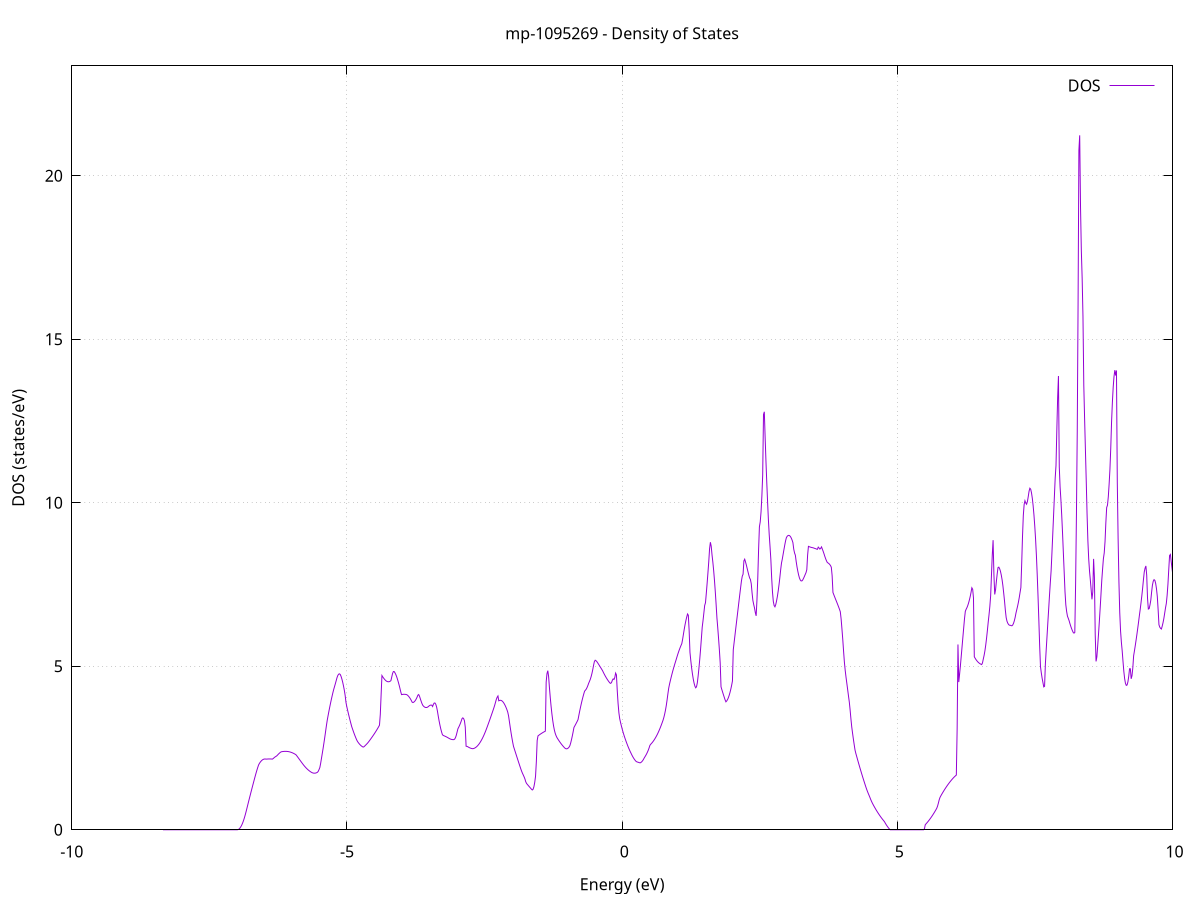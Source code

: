 set title 'mp-1095269 - Density of States'
set xlabel 'Energy (eV)'
set ylabel 'DOS (states/eV)'
set grid
set xrange [-10:10]
set yrange [0:23.361]
set xzeroaxis lt -1
set terminal png size 800,600
set output 'mp-1095269_dos_gnuplot.png'
plot '-' using 1:2 with lines title 'DOS'
-8.343500 0.000000
-8.328600 0.000000
-8.313800 0.000000
-8.298900 0.000000
-8.284100 0.000000
-8.269200 0.000000
-8.254400 0.000000
-8.239500 0.000000
-8.224700 0.000000
-8.209900 0.000000
-8.195000 0.000000
-8.180200 0.000000
-8.165300 0.000000
-8.150500 0.000000
-8.135600 0.000000
-8.120800 0.000000
-8.105900 0.000000
-8.091100 0.000000
-8.076200 0.000000
-8.061400 0.000000
-8.046500 0.000000
-8.031700 0.000000
-8.016900 0.000000
-8.002000 0.000000
-7.987200 0.000000
-7.972300 0.000000
-7.957500 0.000000
-7.942600 0.000000
-7.927800 0.000000
-7.912900 0.000000
-7.898100 0.000000
-7.883200 0.000000
-7.868400 0.000000
-7.853500 0.000000
-7.838700 0.000000
-7.823900 0.000000
-7.809000 0.000000
-7.794200 0.000000
-7.779300 0.000000
-7.764500 0.000000
-7.749600 0.000000
-7.734800 0.000000
-7.719900 0.000000
-7.705100 0.000000
-7.690200 0.000000
-7.675400 0.000000
-7.660500 0.000000
-7.645700 0.000000
-7.630900 0.000000
-7.616000 0.000000
-7.601200 0.000000
-7.586300 0.000000
-7.571500 0.000000
-7.556600 0.000000
-7.541800 0.000000
-7.526900 0.000000
-7.512100 0.000000
-7.497200 0.000000
-7.482400 0.000000
-7.467500 0.000000
-7.452700 0.000000
-7.437900 0.000000
-7.423000 0.000000
-7.408200 0.000000
-7.393300 0.000000
-7.378500 0.000000
-7.363600 0.000000
-7.348800 0.000000
-7.333900 0.000000
-7.319100 0.000000
-7.304200 0.000000
-7.289400 0.000000
-7.274500 0.000000
-7.259700 0.000000
-7.244900 0.000000
-7.230000 0.000000
-7.215200 0.000000
-7.200300 0.000000
-7.185500 0.000000
-7.170600 0.000000
-7.155800 0.000000
-7.140900 0.000000
-7.126100 0.000000
-7.111200 0.000000
-7.096400 0.000000
-7.081500 0.000000
-7.066700 0.000000
-7.051900 0.000000
-7.037000 0.000000
-7.022200 0.000000
-7.007300 0.000000
-6.992500 0.000000
-6.977600 0.005700
-6.962800 0.020800
-6.947900 0.045600
-6.933100 0.079800
-6.918200 0.123600
-6.903400 0.176900
-6.888500 0.239800
-6.873700 0.312200
-6.858800 0.394100
-6.844000 0.483900
-6.829200 0.579800
-6.814300 0.680800
-6.799500 0.781600
-6.784600 0.881600
-6.769800 0.980700
-6.754900 1.078800
-6.740100 1.176100
-6.725200 1.272500
-6.710400 1.368000
-6.695500 1.462700
-6.680700 1.556400
-6.665800 1.649500
-6.651000 1.739600
-6.636200 1.824800
-6.621300 1.905200
-6.606500 1.980600
-6.591600 2.027900
-6.576800 2.065200
-6.561900 2.096700
-6.547100 2.122200
-6.532200 2.141800
-6.517400 2.155400
-6.502500 2.163100
-6.487700 2.164800
-6.472800 2.161100
-6.458000 2.162000
-6.443200 2.163800
-6.428300 2.165000
-6.413500 2.165600
-6.398600 2.165600
-6.383800 2.164900
-6.368900 2.163600
-6.354100 2.161600
-6.339200 2.180200
-6.324400 2.203000
-6.309500 2.223000
-6.294700 2.240100
-6.279800 2.254400
-6.265000 2.278300
-6.250200 2.305600
-6.235300 2.330600
-6.220500 2.353200
-6.205600 2.373600
-6.190800 2.386000
-6.175900 2.390400
-6.161100 2.393900
-6.146200 2.396400
-6.131400 2.398000
-6.116500 2.398500
-6.101700 2.397800
-6.086800 2.395900
-6.072000 2.392600
-6.057200 2.388100
-6.042300 2.382400
-6.027500 2.375400
-6.012600 2.367200
-5.997800 2.357700
-5.982900 2.346900
-5.968100 2.334900
-5.953200 2.321600
-5.938400 2.307100
-5.923500 2.288600
-5.908700 2.255200
-5.893800 2.221000
-5.879000 2.186800
-5.864200 2.152600
-5.849300 2.118400
-5.834500 2.084300
-5.819600 2.050100
-5.804800 2.016200
-5.789900 1.983700
-5.775100 1.952900
-5.760200 1.923900
-5.745400 1.896500
-5.730500 1.870900
-5.715700 1.847000
-5.700800 1.824800
-5.686000 1.804400
-5.671200 1.785600
-5.656300 1.768600
-5.641500 1.753200
-5.626600 1.741500
-5.611800 1.733900
-5.596900 1.730400
-5.582100 1.731000
-5.567200 1.735600
-5.552400 1.744300
-5.537500 1.757100
-5.522700 1.785700
-5.507800 1.840700
-5.493000 1.903500
-5.478200 2.031400
-5.463300 2.183700
-5.448500 2.335500
-5.433600 2.489600
-5.418800 2.651200
-5.403900 2.820600
-5.389100 2.997800
-5.374200 3.175700
-5.359400 3.339900
-5.344500 3.477500
-5.329700 3.610100
-5.314800 3.737500
-5.300000 3.859500
-5.285200 3.976200
-5.270300 4.087600
-5.255500 4.195500
-5.240600 4.293700
-5.225800 4.379800
-5.210900 4.467900
-5.196100 4.558300
-5.181200 4.651000
-5.166400 4.718100
-5.151500 4.757900
-5.136700 4.769000
-5.121800 4.748500
-5.107000 4.690100
-5.092200 4.608700
-5.077300 4.510100
-5.062500 4.394500
-5.047600 4.263400
-5.032800 4.105900
-5.017900 3.894500
-5.003100 3.764700
-4.988200 3.654100
-4.973400 3.547500
-4.958500 3.444700
-4.943700 3.345900
-4.928800 3.250700
-4.914000 3.156000
-4.899200 3.083000
-4.884300 3.010600
-4.869500 2.941500
-4.854600 2.875600
-4.839800 2.813100
-4.824900 2.754000
-4.810100 2.704700
-4.795200 2.668500
-4.780400 2.635900
-4.765500 2.607100
-4.750700 2.581900
-4.735800 2.560400
-4.721000 2.542700
-4.706200 2.528600
-4.691300 2.538800
-4.676500 2.562500
-4.661600 2.587100
-4.646800 2.612500
-4.631900 2.639000
-4.617100 2.667600
-4.602200 2.699800
-4.587400 2.733200
-4.572500 2.767300
-4.557700 2.802000
-4.542800 2.837300
-4.528000 2.873300
-4.513200 2.910000
-4.498300 2.947500
-4.483500 2.986200
-4.468600 3.026000
-4.453800 3.066900
-4.438900 3.108900
-4.424100 3.152100
-4.409200 3.199500
-4.394400 3.529200
-4.379500 4.127300
-4.364700 4.717300
-4.349800 4.676600
-4.335000 4.640300
-4.320200 4.608200
-4.305300 4.578500
-4.290500 4.555300
-4.275600 4.538900
-4.260800 4.529100
-4.245900 4.526000
-4.231100 4.529800
-4.216200 4.541500
-4.201400 4.561300
-4.186500 4.669500
-4.171700 4.778400
-4.156800 4.838900
-4.142000 4.837500
-4.127200 4.798500
-4.112300 4.747500
-4.097500 4.683400
-4.082600 4.606500
-4.067800 4.520800
-4.052900 4.428100
-4.038100 4.328300
-4.023200 4.221400
-4.008400 4.133200
-3.993500 4.138700
-3.978700 4.142100
-3.963800 4.143400
-3.949000 4.142700
-3.934200 4.139800
-3.919300 4.135000
-3.904500 4.121600
-3.889600 4.099000
-3.874800 4.070700
-3.859900 4.036800
-3.845100 3.997300
-3.830200 3.952100
-3.815400 3.902300
-3.800500 3.890400
-3.785700 3.903200
-3.770800 3.926000
-3.756000 3.958900
-3.741200 4.001800
-3.726300 4.054800
-3.711500 4.116700
-3.696600 4.135500
-3.681800 4.082900
-3.666900 4.004800
-3.652100 3.930500
-3.637200 3.860000
-3.622400 3.806500
-3.607500 3.777400
-3.592700 3.756300
-3.577800 3.743300
-3.563000 3.738300
-3.548200 3.741400
-3.533300 3.752600
-3.518500 3.771800
-3.503600 3.793400
-3.488800 3.807500
-3.473900 3.814000
-3.459100 3.810200
-3.444200 3.769000
-3.429400 3.837200
-3.414500 3.876900
-3.399700 3.875000
-3.384800 3.831300
-3.370000 3.745900
-3.355200 3.618100
-3.340300 3.464700
-3.325500 3.324600
-3.310600 3.199000
-3.295800 3.088000
-3.280900 2.991600
-3.266100 2.910400
-3.251200 2.884600
-3.236400 2.874600
-3.221500 2.863800
-3.206700 2.852200
-3.191800 2.839700
-3.177000 2.826400
-3.162200 2.812300
-3.147300 2.797300
-3.132500 2.783600
-3.117600 2.772600
-3.102800 2.764400
-3.087900 2.759100
-3.073100 2.756500
-3.058200 2.756700
-3.043400 2.772800
-3.028500 2.817000
-3.013700 2.889300
-2.998800 2.989800
-2.984000 3.089300
-2.969200 3.137500
-2.954300 3.191900
-2.939500 3.252500
-2.924600 3.319400
-2.909800 3.398700
-2.894900 3.423000
-2.880100 3.398900
-2.865200 3.333100
-2.850400 3.137800
-2.835500 2.555600
-2.820700 2.549800
-2.805800 2.540600
-2.791000 2.524900
-2.776200 2.511500
-2.761300 2.500200
-2.746500 2.491200
-2.731600 2.484400
-2.716800 2.479700
-2.701900 2.483300
-2.687100 2.492200
-2.672200 2.505100
-2.657400 2.522000
-2.642500 2.542800
-2.627700 2.567600
-2.612800 2.596300
-2.598000 2.629000
-2.583200 2.665600
-2.568300 2.706200
-2.553500 2.750300
-2.538600 2.798000
-2.523800 2.849300
-2.508900 2.904200
-2.494100 2.962700
-2.479200 3.024700
-2.464400 3.090200
-2.449500 3.157900
-2.434700 3.226400
-2.419800 3.295700
-2.405000 3.365800
-2.390200 3.436600
-2.375300 3.508200
-2.360500 3.580600
-2.345600 3.653800
-2.330800 3.728200
-2.315900 3.808300
-2.301100 3.897500
-2.286200 3.987600
-2.271400 4.052400
-2.256500 4.092400
-2.241700 3.944100
-2.226800 3.956800
-2.212000 3.960300
-2.197200 3.954500
-2.182300 3.939600
-2.167500 3.915400
-2.152600 3.882000
-2.137800 3.840300
-2.122900 3.791100
-2.108100 3.734300
-2.093200 3.669900
-2.078400 3.596600
-2.063500 3.480100
-2.048700 3.310000
-2.033800 3.136300
-2.019000 2.973700
-2.004200 2.822100
-1.989300 2.681500
-1.974500 2.554300
-1.959600 2.475400
-1.944800 2.396900
-1.929900 2.318600
-1.915100 2.240800
-1.900200 2.163200
-1.885400 2.086000
-1.870500 2.009200
-1.855700 1.932700
-1.840800 1.859200
-1.826000 1.789800
-1.811200 1.728500
-1.796300 1.674200
-1.781500 1.618700
-1.766600 1.555400
-1.751800 1.469100
-1.736900 1.416900
-1.722100 1.386900
-1.707200 1.357200
-1.692400 1.327800
-1.677500 1.298600
-1.662700 1.269600
-1.647800 1.241000
-1.633000 1.216900
-1.618200 1.238300
-1.603300 1.315200
-1.588500 1.447800
-1.573600 1.635900
-1.558800 2.087900
-1.543900 2.729700
-1.529100 2.870500
-1.514200 2.890600
-1.499400 2.909100
-1.484500 2.926400
-1.469700 2.943000
-1.454800 2.959000
-1.440000 2.974300
-1.425200 2.988800
-1.410300 3.002700
-1.395500 3.015900
-1.380600 4.515200
-1.365800 4.775400
-1.350900 4.865800
-1.336100 4.684300
-1.321200 4.350500
-1.306400 4.049400
-1.291500 3.782200
-1.276700 3.549100
-1.261800 3.349800
-1.247000 3.184600
-1.232100 3.053300
-1.217300 2.956300
-1.202500 2.885000
-1.187600 2.829400
-1.172800 2.788400
-1.157900 2.749100
-1.143100 2.711500
-1.128200 2.675500
-1.113400 2.641100
-1.098500 2.608500
-1.083700 2.577500
-1.068800 2.548100
-1.054000 2.520400
-1.039100 2.495300
-1.024300 2.479800
-1.009500 2.475200
-0.994600 2.481600
-0.979800 2.499000
-0.964900 2.527300
-0.950100 2.570300
-0.935200 2.652500
-0.920400 2.755000
-0.905500 2.869000
-0.890700 2.993700
-0.875800 3.127900
-0.861000 3.173400
-0.846100 3.220000
-0.831300 3.267600
-0.816500 3.316300
-0.801600 3.368000
-0.786800 3.498000
-0.771900 3.624100
-0.757100 3.743400
-0.742200 3.855900
-0.727400 3.961400
-0.712500 4.060100
-0.697700 4.151900
-0.682800 4.236900
-0.668000 4.267500
-0.653100 4.299100
-0.638300 4.348500
-0.623500 4.408400
-0.608600 4.478700
-0.593800 4.538400
-0.578900 4.600200
-0.564100 4.679900
-0.549200 4.777600
-0.534400 4.893100
-0.519500 5.026500
-0.504700 5.142300
-0.489800 5.185300
-0.475000 5.169500
-0.460100 5.142900
-0.445300 5.107600
-0.430500 5.067800
-0.415600 5.028500
-0.400800 4.988600
-0.385900 4.948100
-0.371100 4.908100
-0.356200 4.866500
-0.341400 4.814200
-0.326500 4.764400
-0.311700 4.717300
-0.296800 4.672800
-0.282000 4.630800
-0.267100 4.591500
-0.252300 4.554800
-0.237500 4.520700
-0.222600 4.489200
-0.207800 4.476900
-0.192900 4.504400
-0.178100 4.571700
-0.163200 4.613900
-0.148400 4.597500
-0.133500 4.656600
-0.118700 4.791300
-0.103800 4.735900
-0.089000 4.256300
-0.074100 3.866500
-0.059300 3.580500
-0.044500 3.398300
-0.029600 3.285400
-0.014800 3.182500
0.000100 3.085100
0.014900 2.994700
0.029800 2.911200
0.044600 2.834000
0.059500 2.760500
0.074300 2.690100
0.089200 2.622900
0.104000 2.558800
0.118900 2.498000
0.133700 2.440300
0.148500 2.385800
0.163400 2.333900
0.178200 2.282100
0.193100 2.234800
0.207900 2.192200
0.222800 2.154200
0.237600 2.120900
0.252500 2.092300
0.267300 2.076700
0.282200 2.069300
0.297000 2.061200
0.311900 2.052500
0.326700 2.046100
0.341500 2.059100
0.356400 2.080400
0.371200 2.110200
0.386100 2.148400
0.400900 2.195100
0.415800 2.236100
0.430600 2.278000
0.445500 2.325000
0.460300 2.377100
0.475200 2.436300
0.490000 2.504900
0.504900 2.582700
0.519700 2.616000
0.534500 2.642800
0.549400 2.672700
0.564200 2.705600
0.579100 2.741500
0.593900 2.780500
0.608800 2.822500
0.623600 2.867500
0.638500 2.915500
0.653300 2.967200
0.668200 3.023000
0.683000 3.082000
0.697900 3.143900
0.712700 3.208700
0.727500 3.276400
0.742400 3.346900
0.757200 3.431100
0.772100 3.533600
0.786900 3.654100
0.801800 3.797800
0.816600 3.970800
0.831500 4.160600
0.846300 4.333000
0.861200 4.455400
0.876000 4.563000
0.890900 4.666000
0.905700 4.764600
0.920500 4.858700
0.935400 4.948300
0.950200 5.033500
0.965100 5.114300
0.979900 5.195400
0.994800 5.278800
1.009600 5.359300
1.024500 5.435200
1.039300 5.506400
1.054200 5.572900
1.069000 5.634800
1.083900 5.692000
1.098700 5.822700
1.113500 5.978900
1.128400 6.134000
1.143200 6.273000
1.158100 6.395900
1.172900 6.503700
1.187800 6.599300
1.202600 6.561300
1.217500 6.088000
1.232300 5.427400
1.247200 5.177500
1.262000 4.958800
1.276900 4.771000
1.291700 4.614200
1.306500 4.488400
1.321400 4.394600
1.336200 4.341700
1.351100 4.371800
1.365900 4.494800
1.380800 4.702500
1.395600 4.947100
1.410500 5.221700
1.425300 5.526300
1.440200 5.861000
1.455000 6.198200
1.469900 6.400200
1.484700 6.628800
1.499500 6.858700
1.514400 6.944300
1.529200 7.231600
1.544100 7.536400
1.558900 7.858500
1.573800 8.198000
1.588600 8.594500
1.603500 8.793600
1.618300 8.672400
1.633200 8.406100
1.648000 8.187300
1.662900 7.926800
1.677700 7.624600
1.692500 7.280600
1.707400 6.894900
1.722200 6.479100
1.737100 6.176900
1.751900 5.852200
1.766800 5.501200
1.781600 5.100800
1.796500 4.372400
1.811300 4.288000
1.826200 4.205900
1.841000 4.126200
1.855900 4.048700
1.870700 3.973600
1.885500 3.913000
1.900400 3.940100
1.915200 3.982300
1.930100 4.039500
1.944900 4.111800
1.959800 4.199000
1.974600 4.301300
1.989500 4.418500
2.004300 4.550800
2.019200 5.503100
2.034000 5.718700
2.048900 5.932900
2.063700 6.145700
2.078500 6.357200
2.093400 6.568100
2.108200 6.779800
2.123100 6.992000
2.137900 7.200800
2.152800 7.406400
2.167600 7.608000
2.182500 7.754500
2.197300 7.815700
2.212200 8.222800
2.227000 8.274300
2.241900 8.190300
2.256700 8.096300
2.271500 7.993400
2.286400 7.887800
2.301200 7.790600
2.316100 7.702400
2.330900 7.653000
2.345800 7.526400
2.360600 7.246700
2.375500 7.013700
2.390300 6.890100
2.405200 6.780400
2.420000 6.639700
2.434900 6.541700
2.449700 7.031200
2.464500 7.704200
2.479400 8.569500
2.494200 9.265600
2.509100 9.416700
2.523900 9.723800
2.538800 10.201400
2.553600 10.842600
2.568500 12.699700
2.583300 12.782600
2.598200 11.998900
2.613000 11.278000
2.627900 10.619800
2.642700 10.024400
2.657500 9.481500
2.672400 9.026400
2.687200 8.656400
2.702100 8.262300
2.716900 7.701600
2.731800 7.267400
2.746600 6.987000
2.761500 6.857200
2.776300 6.818200
2.791200 6.887300
2.806000 7.000500
2.820900 7.139500
2.835700 7.304300
2.850500 7.494900
2.865400 7.711000
2.880200 7.950200
2.895100 8.153800
2.909900 8.277000
2.924800 8.423000
2.939600 8.565600
2.954500 8.705400
2.969300 8.833900
2.984200 8.934000
2.999000 8.975500
3.013900 8.998200
3.028700 9.004100
3.043500 8.993100
3.058400 8.965300
3.073200 8.920600
3.088100 8.859100
3.102900 8.782000
3.117800 8.583300
3.132600 8.465300
3.147500 8.395500
3.162300 8.203700
3.177200 8.040500
3.192000 7.906000
3.206900 7.789900
3.221700 7.700000
3.236500 7.639700
3.251400 7.610700
3.266200 7.611200
3.281100 7.639900
3.295900 7.689200
3.310800 7.745000
3.325600 7.804500
3.340500 7.861500
3.355300 7.953600
3.370200 8.402300
3.385000 8.667200
3.399900 8.656600
3.414700 8.647300
3.429500 8.639200
3.444400 8.632500
3.459200 8.627000
3.474100 8.621000
3.488900 8.611200
3.503800 8.602400
3.518600 8.594400
3.533500 8.583000
3.548300 8.577000
3.563200 8.644300
3.578000 8.618000
3.592900 8.584100
3.607700 8.606900
3.622500 8.650600
3.637400 8.584700
3.652200 8.517500
3.667100 8.444000
3.681900 8.365000
3.696800 8.292600
3.711600 8.230300
3.726500 8.177700
3.741300 8.159100
3.756200 8.140900
3.771000 8.114900
3.785900 8.080900
3.800700 8.027700
3.815500 7.771000
3.830400 7.256800
3.845200 7.192000
3.860100 7.127500
3.874900 7.064000
3.889800 7.002100
3.904600 6.939400
3.919500 6.875400
3.934300 6.809700
3.949200 6.742200
3.964000 6.667600
3.978900 6.446900
3.993700 6.145600
4.008500 5.825500
4.023400 5.463400
4.038200 5.125500
4.053100 4.873500
4.067900 4.665500
4.082800 4.477300
4.097600 4.286400
4.112500 4.093400
4.127300 3.910500
4.142200 3.665600
4.157000 3.390000
4.171900 3.143000
4.186700 2.953000
4.201600 2.772400
4.216400 2.601400
4.231200 2.439800
4.246100 2.336500
4.260900 2.247900
4.275800 2.157800
4.290600 2.069100
4.305500 1.981700
4.320300 1.895700
4.335200 1.811000
4.350000 1.727600
4.364900 1.645600
4.379700 1.564900
4.394600 1.485500
4.409400 1.407500
4.424200 1.330800
4.439100 1.256200
4.453900 1.187600
4.468800 1.123800
4.483600 1.064500
4.498500 1.004100
4.513300 0.939900
4.528200 0.880700
4.543000 0.826700
4.557900 0.777800
4.572700 0.731800
4.587600 0.687100
4.602400 0.643700
4.617200 0.601600
4.632100 0.560700
4.646900 0.521200
4.661800 0.482900
4.676600 0.445800
4.691500 0.410100
4.706300 0.375600
4.721200 0.342300
4.736000 0.310400
4.750900 0.279700
4.765700 0.248800
4.780600 0.204400
4.795400 0.163000
4.810200 0.124400
4.825100 0.088800
4.839900 0.056200
4.854800 0.026400
4.869600 0.000000
4.884500 0.000000
4.899300 0.000000
4.914200 0.000000
4.929000 0.000000
4.943900 0.000000
4.958700 0.000000
4.973600 0.000000
4.988400 0.000000
5.003200 0.000000
5.018100 0.000000
5.032900 0.000000
5.047800 0.000000
5.062600 0.000000
5.077500 0.000000
5.092300 0.000000
5.107200 0.000000
5.122000 0.000000
5.136900 0.000000
5.151700 0.000000
5.166600 0.000000
5.181400 0.000000
5.196200 0.000000
5.211100 0.000000
5.225900 0.000000
5.240800 0.000000
5.255600 0.000000
5.270500 0.000000
5.285300 0.000000
5.300200 0.000000
5.315000 0.000000
5.329900 0.000000
5.344700 0.000000
5.359600 0.000000
5.374400 0.000000
5.389200 0.000000
5.404100 0.000000
5.418900 0.000000
5.433800 0.000000
5.448600 0.000000
5.463500 0.000000
5.478300 0.000000
5.493200 0.032500
5.508000 0.155400
5.522900 0.182700
5.537700 0.211300
5.552600 0.241200
5.567400 0.272300
5.582200 0.304800
5.597100 0.338600
5.611900 0.373600
5.626800 0.410000
5.641600 0.447700
5.656500 0.486600
5.671300 0.526800
5.686200 0.568400
5.701000 0.611200
5.715900 0.655800
5.730700 0.721700
5.745600 0.813000
5.760400 0.914400
5.775200 0.987500
5.790100 1.035300
5.804900 1.079400
5.819800 1.122300
5.834600 1.164100
5.849500 1.204800
5.864300 1.244300
5.879200 1.282600
5.894000 1.319800
5.908900 1.355900
5.923700 1.390800
5.938600 1.424600
5.953400 1.457300
5.968200 1.488800
5.983100 1.519200
5.997900 1.548400
6.012800 1.576400
6.027600 1.602900
6.042500 1.627800
6.057300 1.651200
6.072200 1.673000
6.087000 3.087200
6.101900 5.667500
6.116700 4.516700
6.131600 4.757800
6.146400 5.020700
6.161200 5.305000
6.176100 5.594900
6.190900 5.883000
6.205800 6.169200
6.220600 6.453600
6.235500 6.679900
6.250300 6.743300
6.265200 6.793800
6.280000 6.858200
6.294900 6.936700
6.309700 7.029200
6.324600 7.135800
6.339400 7.259800
6.354200 7.400500
6.369100 7.354500
6.383900 7.088200
6.398800 5.291800
6.413600 5.247200
6.428500 5.207500
6.443300 5.172600
6.458200 5.142500
6.473000 5.117100
6.487900 5.096000
6.502700 5.078100
6.517600 5.063300
6.532400 5.051600
6.547200 5.101200
6.562100 5.220300
6.576900 5.334200
6.591800 5.474900
6.606600 5.650300
6.621500 5.858000
6.636300 6.092600
6.651200 6.345900
6.666000 6.571700
6.680900 6.826000
6.695700 7.153600
6.710600 7.786800
6.725400 8.404800
6.740200 8.857600
6.755100 7.803700
6.769900 7.196500
6.784800 7.335300
6.799600 7.592200
6.814500 7.821600
6.829300 8.017200
6.844200 8.031600
6.859000 7.984800
6.873900 7.904900
6.888700 7.792000
6.903600 7.646100
6.918400 7.462400
6.933200 7.233500
6.948100 6.991900
6.962900 6.716300
6.977800 6.489900
6.992600 6.378100
7.007500 6.316400
7.022300 6.275500
7.037200 6.255000
7.052000 6.254000
7.066900 6.244200
7.081700 6.238100
7.096600 6.261600
7.111400 6.313700
7.126200 6.392100
7.141100 6.496800
7.155900 6.627700
7.170800 6.733900
7.185600 6.841000
7.200500 6.960600
7.215300 7.099600
7.230200 7.257800
7.245000 7.409600
7.259900 8.144800
7.274700 8.971200
7.289600 9.618000
7.304400 9.945900
7.319200 10.063100
7.334100 9.991000
7.348900 9.954700
7.363800 10.036400
7.378600 10.184900
7.393500 10.351200
7.408300 10.445100
7.423200 10.415500
7.438000 10.304000
7.452900 10.136100
7.467700 9.910700
7.482600 9.627900
7.497400 9.287700
7.512200 8.886400
7.527100 8.393800
7.541900 7.803500
7.556800 7.131800
7.571600 6.406400
7.586500 5.627700
7.601300 4.989400
7.616200 4.798700
7.631000 4.636700
7.645900 4.503600
7.660700 4.369800
7.675600 4.387400
7.690400 5.078900
7.705200 5.501400
7.720100 5.916900
7.734900 6.331300
7.749800 6.744100
7.764600 7.153100
7.779500 7.549000
7.794300 7.916600
7.809200 8.459500
7.824000 9.026600
7.838900 9.603600
7.853700 10.187000
7.868600 10.757000
7.883400 11.141200
7.898200 12.212700
7.913100 13.216300
7.927900 13.877500
7.942800 11.105300
7.957600 10.484100
7.972500 10.085200
7.987300 9.613300
8.002200 9.069800
8.017000 8.466100
8.031900 7.879900
8.046700 7.283600
8.061600 6.878700
8.076400 6.676800
8.091200 6.533600
8.106100 6.467300
8.120900 6.396900
8.135800 6.307900
8.150600 6.227400
8.165500 6.155400
8.180300 6.091800
8.195200 6.036700
8.210000 6.012500
8.224900 6.034000
8.239700 7.538300
8.254600 9.634500
8.269400 12.171200
8.284200 16.046900
8.299100 20.777500
8.313900 21.237200
8.328800 19.048900
8.343600 17.710300
8.358500 16.864700
8.373300 15.694700
8.388200 13.594200
8.403000 12.571500
8.417900 11.607800
8.432700 10.671300
8.447600 9.661600
8.462400 8.843700
8.477200 8.291800
8.492100 7.918400
8.506900 7.641600
8.521800 7.347000
8.536600 7.047000
8.551500 7.274000
8.566300 8.283900
8.581200 7.716900
8.596000 5.958200
8.610900 5.148800
8.625700 5.287500
8.640600 5.621600
8.655400 5.977800
8.670200 6.356900
8.685100 6.758800
8.699900 7.183500
8.714800 7.625600
8.729600 7.966800
8.744500 8.290600
8.759300 8.464100
8.774200 8.814200
8.789000 9.389500
8.803900 9.853700
8.818700 9.927200
8.833600 10.181200
8.848400 10.565500
8.863200 11.020200
8.878100 11.669300
8.892900 12.475400
8.907800 13.075300
8.922600 13.536800
8.937500 13.864700
8.952300 14.055700
8.967200 13.892100
8.982000 14.045800
8.996900 10.637000
9.011700 8.912900
9.026600 7.583000
9.041400 6.646400
9.056200 6.081400
9.071100 5.734800
9.085900 5.472600
9.100800 5.147800
9.115600 4.845000
9.130500 4.620000
9.145300 4.478500
9.160200 4.415500
9.175000 4.427800
9.189900 4.523200
9.204700 4.691700
9.219600 4.924100
9.234400 4.924300
9.249200 4.616900
9.264100 4.713200
9.278900 4.949900
9.293800 5.320600
9.308600 5.472000
9.323500 5.631500
9.338300 5.798900
9.353200 5.974400
9.368000 6.157600
9.382900 6.347500
9.397700 6.543700
9.412600 6.731200
9.427400 6.932700
9.442200 7.148300
9.457100 7.383200
9.471900 7.644800
9.486800 7.883500
9.501600 8.000600
9.516500 8.068100
9.531300 7.790300
9.546200 7.081100
9.561000 6.750200
9.575900 6.762700
9.590700 6.875000
9.605600 7.020500
9.620400 7.268100
9.635300 7.481200
9.650100 7.600800
9.664900 7.649100
9.679800 7.625900
9.694600 7.531300
9.709500 7.365300
9.724300 7.127800
9.739200 6.723100
9.754000 6.269900
9.768900 6.196600
9.783700 6.158700
9.798600 6.139200
9.813400 6.228600
9.828300 6.335900
9.843100 6.463100
9.857900 6.622100
9.872800 6.783500
9.887600 6.920300
9.902500 7.169300
9.917300 7.513300
9.932200 7.964500
9.947000 8.388000
9.961900 8.420200
9.976700 8.196100
9.991600 7.984900
10.006400 7.793200
10.021300 7.624000
10.036100 7.477200
10.050900 7.184100
10.065800 7.055800
10.080600 7.103200
10.095500 7.217700
10.110300 7.320700
10.125200 7.412300
10.140000 7.492600
10.154900 7.561400
10.169700 7.619000
10.184600 7.675600
10.199400 7.762300
10.214300 7.881800
10.229100 8.032300
10.243900 8.207200
10.258800 8.589400
10.273600 9.425200
10.288500 10.365200
10.303300 9.558100
10.318200 9.283100
10.333000 8.707600
10.347900 7.888800
10.362700 7.956800
10.377600 7.816500
10.392400 7.702100
10.407300 7.618000
10.422100 7.553700
10.436900 7.372600
10.451800 7.178900
10.466600 7.047500
10.481500 6.884400
10.496300 6.756600
10.511200 6.662900
10.526000 6.599000
10.540900 6.558700
10.555700 6.510400
10.570600 6.449800
10.585400 6.386600
10.600300 6.419800
10.615100 6.512000
10.629900 6.704000
10.644800 6.964300
10.659600 7.293000
10.674500 7.690000
10.689300 8.146700
10.704200 8.501200
10.719000 8.716800
10.733900 8.945900
10.748700 9.187100
10.763600 9.454000
10.778400 9.800400
10.793300 10.035700
10.808100 10.141900
10.822900 10.224100
10.837800 10.304500
10.852600 10.382200
10.867500 10.477600
10.882300 10.730400
10.897200 10.776100
10.912000 10.612400
10.926900 10.277400
10.941700 9.920900
10.956600 9.525400
10.971400 9.090700
10.986300 8.633500
11.001100 8.199900
11.015900 7.841700
11.030800 7.497700
11.045600 7.175800
11.060500 6.909200
11.075300 6.683800
11.090200 6.498000
11.105000 6.336500
11.119900 6.195800
11.134700 6.075800
11.149600 5.976400
11.164400 5.940700
11.179300 5.986500
11.194100 6.107400
11.208900 6.657500
11.223800 7.436700
11.238600 7.882600
11.253500 7.995700
11.268300 7.933400
11.283200 7.675500
11.298000 7.612100
11.312900 7.773400
11.327700 8.049900
11.342600 8.417200
11.357400 8.585000
11.372300 8.224700
11.387100 7.961500
11.401900 7.797600
11.416800 7.705500
11.431600 7.623500
11.446500 7.550000
11.461300 7.484800
11.476200 7.382800
11.491000 7.176200
11.505900 6.943600
11.520700 6.750100
11.535600 6.596000
11.550400 6.482100
11.565300 6.409800
11.580100 6.288700
11.594900 6.167100
11.609800 5.721000
11.624600 5.149400
11.639500 4.854600
11.654300 4.857700
11.669200 4.862400
11.684000 4.877200
11.698900 4.913900
11.713700 4.952500
11.728600 4.993800
11.743400 5.037800
11.758300 5.087200
11.773100 5.152600
11.787900 5.236200
11.802800 5.337000
11.817600 5.442800
11.832500 5.552100
11.847300 5.665700
11.862200 5.790900
11.877000 5.903700
11.891900 6.004000
11.906700 6.097700
11.921600 6.207700
11.936400 6.336400
11.951300 6.483700
11.966100 6.641800
11.980900 6.759300
11.995800 6.862200
12.010600 6.968100
12.025500 7.057200
12.040300 7.127100
12.055200 7.177800
12.070000 7.209300
12.084900 7.221500
12.099700 7.213400
12.114600 7.183500
12.129400 7.131800
12.144300 7.058200
12.159100 6.912900
12.173900 6.730800
12.188800 6.554100
12.203600 6.488600
12.218500 6.421400
12.233300 6.334700
12.248200 6.232200
12.263000 6.110800
12.277900 5.970700
12.292700 5.811700
12.307600 5.634000
12.322400 5.353000
12.337300 5.101000
12.352100 4.886800
12.366900 4.710200
12.381800 4.776400
12.396600 6.109700
12.411500 6.746800
12.426300 7.213600
12.441200 7.509400
12.456000 7.639300
12.470900 7.690900
12.485700 7.682900
12.500600 7.635000
12.515400 7.901200
12.530300 8.687900
12.545100 9.199000
12.559900 9.218200
12.574800 9.240500
12.589600 9.286700
12.604500 9.037400
12.619300 8.960600
12.634200 8.881300
12.649000 8.821200
12.663900 8.744600
12.678700 9.014000
12.693600 8.878900
12.708400 8.726800
12.723300 8.561100
12.738100 8.394400
12.752900 8.227800
12.767800 8.061700
12.782600 7.900400
12.797500 7.761700
12.812300 7.647900
12.827200 7.558100
12.842000 7.492000
12.856900 7.441600
12.871700 7.400900
12.886600 7.366800
12.901400 7.339100
12.916300 7.317900
12.931100 7.303200
12.945900 7.295000
12.960800 8.243900
12.975600 6.747300
12.990500 6.942400
13.005300 7.441800
13.020200 7.857400
13.035000 8.188600
13.049900 8.462800
13.064700 8.683600
13.079600 8.807100
13.094400 8.936900
13.109300 9.220700
13.124100 9.521100
13.138900 9.803100
13.153800 9.882400
13.168600 9.538600
13.183500 9.124000
13.198300 8.486200
13.213200 7.600700
13.228000 6.779400
13.242900 6.498700
13.257700 6.509500
13.272600 8.326900
13.287400 9.499100
13.302300 9.507500
13.317100 9.256500
13.331900 9.084800
13.346800 9.265700
13.361600 9.515500
13.376500 10.050000
13.391300 10.794600
13.406200 10.484700
13.421000 8.818100
13.435900 8.747600
13.450700 8.805900
13.465600 8.686300
13.480400 8.527200
13.495300 8.319600
13.510100 8.112800
13.524900 7.909000
13.539800 7.708100
13.554600 7.520600
13.569500 7.325900
13.584300 7.207900
13.599200 7.909600
13.614000 7.929900
13.628900 7.767400
13.643700 7.646400
13.658600 7.567200
13.673400 7.529500
13.688300 7.532200
13.703100 7.443800
13.717900 7.291000
13.732800 7.134600
13.747600 7.447300
13.762500 7.884400
13.777300 8.076000
13.792200 8.232400
13.807000 8.352600
13.821900 8.430700
13.836700 8.474800
13.851600 8.492000
13.866400 8.482200
13.881300 8.445500
13.896100 8.381800
13.910900 8.527000
13.925800 8.927800
13.940600 9.036800
13.955500 8.793800
13.970300 7.925500
13.985200 6.893400
14.000000 6.866000
14.014900 6.987900
14.029700 6.966300
14.044600 6.933800
14.059400 6.914500
14.074300 7.015700
14.089100 7.151700
14.103900 7.306200
14.118800 7.465600
14.133600 7.629900
14.148500 7.799800
14.163300 7.982500
14.178200 8.207400
14.193000 8.596400
14.207900 8.793300
14.222700 8.789000
14.237600 9.130000
14.252400 9.687700
14.267300 10.524600
14.282100 11.428000
14.296900 12.301700
14.311800 12.507200
14.326600 11.663400
14.341500 10.723800
14.356300 9.695500
14.371200 7.798900
14.386000 7.608500
14.400900 7.452400
14.415700 7.260300
14.430600 7.020500
14.445400 6.775700
14.460300 6.575200
14.475100 6.419800
14.489900 6.300600
14.504800 6.258100
14.519600 6.293600
14.534500 6.397700
14.549300 6.617800
14.564200 6.998200
14.579000 7.299400
14.593900 7.424700
14.608700 7.565700
14.623600 7.722500
14.638400 7.894000
14.653300 8.083200
14.668100 8.024500
14.682900 8.152500
14.697800 8.463400
14.712600 8.783600
14.727500 9.121800
14.742300 9.321300
14.757200 9.446900
14.772000 9.563400
14.786900 9.718500
14.801700 9.981600
14.816600 10.548800
14.831400 11.349100
14.846300 13.650600
14.861100 12.897400
14.875900 12.277100
14.890800 11.782500
14.905600 11.487000
14.920500 10.274000
14.935300 10.330800
14.950200 10.384800
14.965000 10.437300
14.979900 10.464000
14.994700 10.257400
15.009600 10.349500
15.024400 9.525900
15.039300 8.987600
15.054100 8.769500
15.068900 8.610200
15.083800 8.489500
15.098600 8.623000
15.113500 8.702900
15.128300 8.686100
15.143200 8.725700
15.158000 8.880000
15.172900 9.050600
15.187700 8.919500
15.202600 8.623800
15.217400 8.342400
15.232300 8.173900
15.247100 8.052600
15.262000 7.919400
15.276800 7.780300
15.291600 7.643300
15.306500 7.547700
15.321300 8.635200
15.336200 8.925700
15.351000 8.826800
15.365900 8.740800
15.380700 8.696400
15.395600 8.693200
15.410400 8.710900
15.425300 8.737300
15.440100 8.766900
15.455000 8.783300
15.469800 8.799500
15.484600 8.746500
15.499500 8.624200
15.514300 8.432800
15.529200 8.367400
15.544000 8.283400
15.558900 8.206700
15.573700 8.143200
15.588600 8.081700
15.603400 8.018000
15.618300 7.953400
15.633100 7.887900
15.648000 7.821500
15.662800 7.750100
15.677600 7.657000
15.692500 7.540400
15.707300 7.402200
15.722200 7.266800
15.737000 7.166600
15.751900 7.406700
15.766700 7.911600
15.781600 8.249400
15.796400 8.268700
15.811300 8.023900
15.826100 7.144400
15.841000 6.814500
15.855800 6.633100
15.870600 6.599800
15.885500 6.713800
15.900300 6.880000
15.915200 7.082600
15.930000 7.282200
15.944900 7.511800
15.959700 7.749800
15.974600 6.681100
15.989400 6.595600
16.004300 6.633200
16.019100 6.720900
16.034000 6.817500
16.048800 6.926000
16.063600 7.062500
16.078500 7.232300
16.093300 7.493000
16.108200 7.877000
16.123000 8.327400
16.137900 8.763800
16.152700 9.185300
16.167600 9.592600
16.182400 9.964700
16.197300 9.921400
16.212100 9.711000
16.227000 9.538300
16.241800 9.409000
16.256600 9.330400
16.271500 9.254100
16.286300 9.156000
16.301200 9.037600
16.316000 8.874200
16.330900 8.675900
16.345700 8.492900
16.360600 8.392300
16.375400 8.205800
16.390300 7.986800
16.405100 7.795900
16.420000 7.922200
16.434800 7.916800
16.449600 7.888200
16.464500 7.843900
16.479300 7.810600
16.494200 7.792200
16.509000 7.802400
16.523900 7.842600
16.538700 7.912900
16.553600 8.013100
16.568400 8.140800
16.583300 8.292500
16.598100 8.467700
16.613000 8.830600
16.627800 9.419100
16.642600 9.903900
16.657500 10.283800
16.672300 10.558200
16.687200 10.727700
16.702000 10.805500
16.716900 10.784600
16.731700 10.824000
16.746600 10.752800
16.761400 10.430700
16.776300 7.762300
16.791100 7.352000
16.806000 7.170600
16.820800 7.098700
16.835600 7.009100
16.850500 6.901700
16.865300 6.776400
16.880200 6.633300
16.895000 6.472500
16.909900 6.293700
16.924700 6.053900
16.939600 5.635500
16.954400 5.478700
16.969300 5.159300
16.984100 5.263300
16.999000 5.385400
17.013800 5.536400
17.028600 5.716800
17.043500 5.925900
17.058300 6.160700
17.073200 6.422600
17.088000 6.713800
17.102900 7.063000
17.117700 7.607500
17.132600 8.100800
17.147400 8.285400
17.162300 8.394200
17.177100 8.505200
17.192000 8.618700
17.206800 8.745400
17.221600 8.951300
17.236500 9.282000
17.251300 9.748300
17.266200 10.157400
17.281000 10.443000
17.295900 10.541000
17.310700 10.393300
17.325600 10.342200
17.340400 10.390400
17.355300 10.523700
17.370100 10.511300
17.385000 10.197700
17.399800 9.906600
17.414600 9.665000
17.429500 9.466300
17.444300 9.312000
17.459200 9.208000
17.474000 9.155200
17.488900 9.156200
17.503700 9.211800
17.518600 9.321900
17.533400 9.477600
17.548300 9.655500
17.563100 9.910800
17.578000 10.242200
17.592800 10.560500
17.607600 10.836100
17.622500 11.053300
17.637300 11.324700
17.652200 11.644000
17.667000 12.006800
17.681900 13.063600
17.696700 15.509500
17.711600 14.492900
17.726400 13.796900
17.741300 13.131800
17.756100 12.131900
17.771000 10.934300
17.785800 9.406500
17.800600 8.388700
17.815500 7.504300
17.830300 6.916300
17.845200 6.911400
17.860000 7.057400
17.874900 7.199700
17.889700 7.338300
17.904600 7.563300
17.919400 7.844000
17.934300 7.897500
17.949100 7.973500
17.964000 8.051400
17.978800 8.198800
17.993600 8.404700
18.008500 8.596500
18.023300 8.778100
18.038200 8.953100
18.053000 9.143800
18.067900 9.408400
18.082700 9.346100
18.097600 9.425500
18.112400 9.589000
18.127300 9.955500
18.142100 10.343500
18.157000 10.387700
18.171800 10.253400
18.186600 10.063400
18.201500 9.863100
18.216300 9.652500
18.231200 9.435700
18.246000 9.219100
18.260900 9.012300
18.275700 8.821200
18.290600 8.650100
18.305400 8.498200
18.320300 8.370900
18.335100 8.280100
18.350000 8.254700
18.364800 8.300800
18.379600 8.356300
18.394500 8.245300
18.409300 8.159000
18.424200 8.111500
18.439000 8.110900
18.453900 8.162200
18.468700 8.371100
18.483600 8.766200
18.498400 9.032900
18.513300 9.283800
18.528100 9.518900
18.543000 9.725700
18.557800 9.804200
18.572600 9.862300
18.587500 9.912100
18.602300 9.953300
18.617200 9.949000
18.632000 9.859700
18.646900 9.965900
18.661700 10.417000
18.676600 10.109900
18.691400 9.854500
18.706300 9.579600
18.721100 9.530300
18.736000 9.723500
18.750800 9.884000
18.765600 10.011700
18.780500 10.106500
18.795300 10.137100
18.810200 10.069600
18.825000 10.141600
18.839900 10.199400
18.854700 10.200300
18.869600 10.147200
18.884400 10.047800
18.899300 9.842400
18.914100 9.554700
18.929000 9.457500
18.943800 9.412400
18.958600 9.371600
18.973500 9.335300
18.988300 9.303400
19.003200 9.273800
19.018000 9.246500
19.032900 9.224400
19.047700 9.208100
19.062600 9.197500
19.077400 9.157700
19.092300 9.126800
19.107100 9.132100
19.122000 9.098300
19.136800 9.074200
19.151600 9.059700
19.166500 9.039400
19.181300 8.994400
19.196200 8.730100
19.211000 8.604100
19.225900 8.620100
19.240700 8.781800
19.255600 9.128700
19.270400 9.570200
19.285300 10.081900
19.300100 11.143900
19.315000 12.109100
19.329800 12.446100
19.344600 12.182400
19.359500 13.310600
19.374300 11.070600
19.389200 9.066300
19.404000 7.853100
19.418900 7.112100
19.433700 6.723700
19.448600 6.288500
19.463400 5.974400
19.478300 6.256500
19.493100 6.568000
19.508000 6.893500
19.522800 7.226400
19.537600 7.562200
19.552500 7.955500
19.567300 8.380100
19.582200 8.593400
19.597000 8.576300
19.611900 8.324300
19.626700 7.915800
19.641600 7.343000
19.656400 6.772700
19.671300 6.291300
19.686100 5.912100
19.701000 5.568600
19.715800 5.233800
19.730600 4.902500
19.745500 4.574000
19.760300 4.248500
19.775200 3.926000
19.790000 3.606400
19.804900 3.289700
19.819700 2.984100
19.834600 2.702900
19.849400 2.437900
19.864300 2.159800
19.879100 2.076900
19.894000 2.401200
19.908800 1.776000
19.923600 1.089300
19.938500 0.924900
19.953300 0.785400
19.968200 0.625500
19.983000 0.281100
19.997900 0.007700
20.012700 0.000000
20.027600 0.000000
20.042400 0.000000
20.057300 0.000000
20.072100 0.000000
20.087000 0.000000
20.101800 0.000000
20.116600 0.000000
20.131500 0.000000
20.146300 0.000000
20.161200 0.000000
20.176000 0.000000
20.190900 0.000000
20.205700 0.000000
20.220600 0.000000
20.235400 0.000000
20.250300 0.000000
20.265100 0.000000
20.280000 0.000000
20.294800 0.000000
20.309600 0.000000
20.324500 0.000000
20.339300 0.000000
20.354200 0.000000
20.369000 0.000000
20.383900 0.000000
20.398700 0.000000
20.413600 0.000000
20.428400 0.000000
20.443300 0.000000
20.458100 0.000000
20.473000 0.000000
20.487800 0.000000
20.502600 0.000000
20.517500 0.000000
20.532300 0.000000
20.547200 0.000000
20.562000 0.000000
20.576900 0.000000
20.591700 0.000000
20.606600 0.000000
20.621400 0.000000
20.636300 0.000000
20.651100 0.000000
20.666000 0.000000
20.680800 0.000000
20.695700 0.000000
20.710500 0.000000
20.725300 0.000000
20.740200 0.000000
20.755000 0.000000
20.769900 0.000000
20.784700 0.000000
20.799600 0.000000
20.814400 0.000000
20.829300 0.000000
20.844100 0.000000
20.859000 0.000000
20.873800 0.000000
20.888700 0.000000
20.903500 0.000000
20.918300 0.000000
20.933200 0.000000
20.948000 0.000000
20.962900 0.000000
20.977700 0.000000
20.992600 0.000000
21.007400 0.000000
21.022300 0.000000
21.037100 0.000000
21.052000 0.000000
21.066800 0.000000
21.081700 0.000000
21.096500 0.000000
21.111300 0.000000
21.126200 0.000000
21.141000 0.000000
21.155900 0.000000
21.170700 0.000000
21.185600 0.000000
21.200400 0.000000
21.215300 0.000000
21.230100 0.000000
21.245000 0.000000
21.259800 0.000000
21.274700 0.000000
21.289500 0.000000
21.304300 0.000000
21.319200 0.000000
21.334000 0.000000
21.348900 0.000000
e
